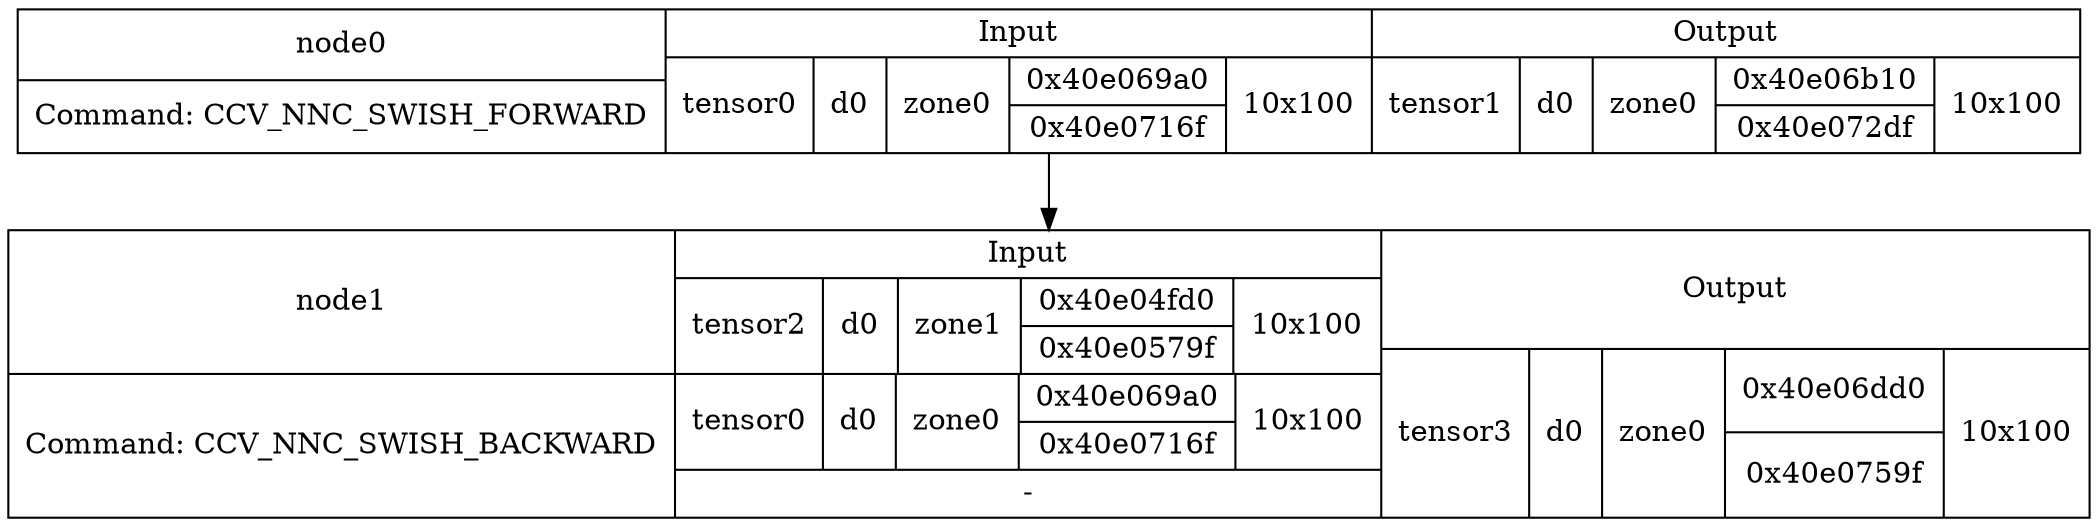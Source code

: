 digraph G {
compound=true;
node0 [shape=record,label="{node0|Command: CCV_NNC_SWISH_FORWARD}|{Input|{tensor0|d0|zone0|{0x40e069a0|0x40e0716f}|10x100}}|{Output|{tensor1|d0|zone0|{0x40e06b10|0x40e072df}|10x100}}"];
node1 [shape=record,label="{node1|Command: CCV_NNC_SWISH_BACKWARD}|{Input|{tensor2|d0|zone1|{0x40e04fd0|0x40e0579f}|10x100}|{tensor0|d0|zone0|{0x40e069a0|0x40e0716f}|10x100}|-}|{Output|{tensor3|d0|zone0|{0x40e06dd0|0x40e0759f}|10x100}}"];
node0 -> node1;
}
